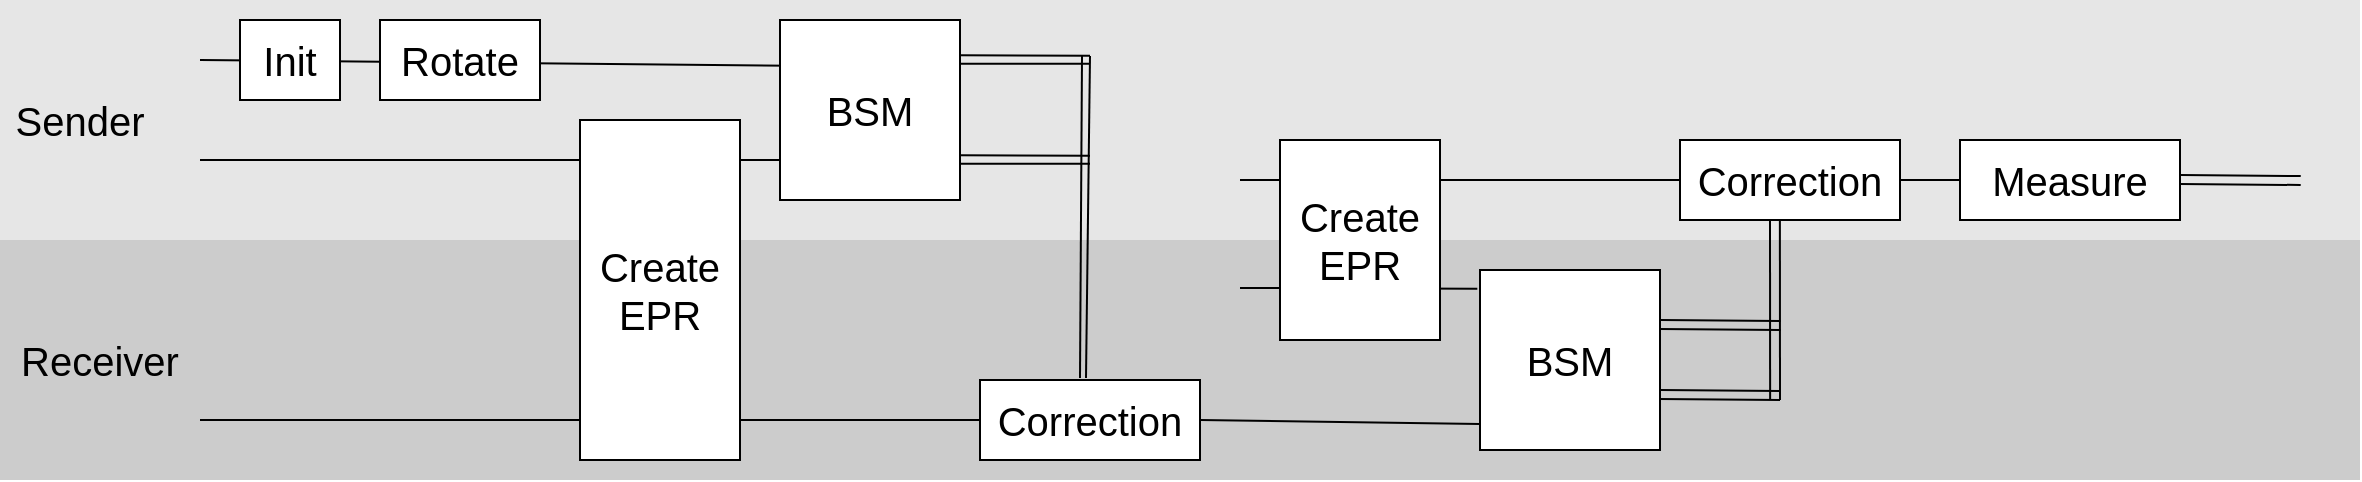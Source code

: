 <mxfile version="22.1.3" type="embed">
    <diagram id="vJYV673TWn68nu8cjQHZ" name="Page-1">
        <mxGraphModel dx="2016" dy="1011" grid="1" gridSize="10" guides="1" tooltips="1" connect="1" arrows="1" fold="1" page="1" pageScale="1" pageWidth="850" pageHeight="1100" math="0" shadow="0">
            <root>
                <mxCell id="0"/>
                <mxCell id="1" parent="0"/>
                <mxCell id="65" value="" style="rounded=0;whiteSpace=wrap;html=1;fontSize=18;dashed=1;fillColor=#CCCCCC;strokeColor=none;" vertex="1" parent="1">
                    <mxGeometry x="110" y="270" width="1180" height="120" as="geometry"/>
                </mxCell>
                <mxCell id="64" value="" style="rounded=0;whiteSpace=wrap;html=1;fontSize=18;dashed=1;fillColor=#E6E6E6;strokeColor=none;" vertex="1" parent="1">
                    <mxGeometry x="110" y="150" width="1180" height="120" as="geometry"/>
                </mxCell>
                <mxCell id="58" value="" style="endArrow=none;html=1;fontSize=20;startArrow=none;" parent="1" edge="1">
                    <mxGeometry width="50" height="50" relative="1" as="geometry">
                        <mxPoint x="730" y="240" as="sourcePoint"/>
                        <mxPoint x="1090" y="240" as="targetPoint"/>
                    </mxGeometry>
                </mxCell>
                <mxCell id="19" value="" style="endArrow=none;html=1;fontSize=20;entryX=0;entryY=0.5;entryDx=0;entryDy=0;startArrow=none;" parent="1" edge="1">
                    <mxGeometry width="50" height="50" relative="1" as="geometry">
                        <mxPoint x="210" y="230" as="sourcePoint"/>
                        <mxPoint x="520" y="230" as="targetPoint"/>
                    </mxGeometry>
                </mxCell>
                <mxCell id="2" value="Sender" style="text;html=1;strokeColor=none;fillColor=none;align=center;verticalAlign=middle;whiteSpace=wrap;rounded=0;fontSize=20;" parent="1" vertex="1">
                    <mxGeometry x="120" y="195" width="60" height="30" as="geometry"/>
                </mxCell>
                <mxCell id="3" value="Receiver" style="text;html=1;strokeColor=none;fillColor=none;align=center;verticalAlign=middle;whiteSpace=wrap;rounded=0;fontSize=20;" parent="1" vertex="1">
                    <mxGeometry x="130" y="315" width="60" height="30" as="geometry"/>
                </mxCell>
                <mxCell id="4" value="" style="endArrow=none;html=1;fontSize=20;startArrow=none;" parent="1" edge="1">
                    <mxGeometry width="50" height="50" relative="1" as="geometry">
                        <mxPoint x="210" y="180" as="sourcePoint"/>
                        <mxPoint x="520" y="183" as="targetPoint"/>
                    </mxGeometry>
                </mxCell>
                <mxCell id="5" value="" style="endArrow=none;html=1;fontSize=20;entryX=0;entryY=0.5;entryDx=0;entryDy=0;" parent="1" target="24" edge="1">
                    <mxGeometry width="50" height="50" relative="1" as="geometry">
                        <mxPoint x="210" y="360" as="sourcePoint"/>
                        <mxPoint x="510" y="360" as="targetPoint"/>
                    </mxGeometry>
                </mxCell>
                <mxCell id="6" value="Create&lt;br&gt;EPR" style="rounded=0;whiteSpace=wrap;html=1;fontSize=20;" parent="1" vertex="1">
                    <mxGeometry x="400" y="210" width="80" height="170" as="geometry"/>
                </mxCell>
                <mxCell id="9" value="BSM" style="rounded=0;whiteSpace=wrap;html=1;fontSize=20;fillColor=default;" parent="1" vertex="1">
                    <mxGeometry x="500" y="160" width="90" height="90" as="geometry"/>
                </mxCell>
                <mxCell id="10" value="" style="endArrow=none;html=1;fontSize=20;exitX=1;exitY=0.5;exitDx=0;exitDy=0;" parent="1" edge="1">
                    <mxGeometry width="50" height="50" relative="1" as="geometry">
                        <mxPoint x="590" y="181.88" as="sourcePoint"/>
                        <mxPoint x="655" y="181.88" as="targetPoint"/>
                    </mxGeometry>
                </mxCell>
                <mxCell id="11" value="" style="endArrow=none;html=1;fontSize=20;exitX=1;exitY=0.5;exitDx=0;exitDy=0;" parent="1" edge="1">
                    <mxGeometry width="50" height="50" relative="1" as="geometry">
                        <mxPoint x="590" y="177.64" as="sourcePoint"/>
                        <mxPoint x="655" y="177.88" as="targetPoint"/>
                    </mxGeometry>
                </mxCell>
                <mxCell id="15" value="Init" style="rounded=0;whiteSpace=wrap;html=1;fontSize=20;fillColor=default;" parent="1" vertex="1">
                    <mxGeometry x="230" y="160" width="50" height="40" as="geometry"/>
                </mxCell>
                <mxCell id="17" value="Rotate" style="rounded=0;whiteSpace=wrap;html=1;fontSize=20;fillColor=default;" parent="1" vertex="1">
                    <mxGeometry x="300" y="160" width="80" height="40" as="geometry"/>
                </mxCell>
                <mxCell id="21" value="" style="endArrow=none;html=1;fontSize=20;exitX=1;exitY=0.5;exitDx=0;exitDy=0;" parent="1" edge="1">
                    <mxGeometry width="50" height="50" relative="1" as="geometry">
                        <mxPoint x="590" y="231.88" as="sourcePoint"/>
                        <mxPoint x="655" y="231.88" as="targetPoint"/>
                    </mxGeometry>
                </mxCell>
                <mxCell id="22" value="" style="endArrow=none;html=1;fontSize=20;exitX=1;exitY=0.5;exitDx=0;exitDy=0;" parent="1" edge="1">
                    <mxGeometry width="50" height="50" relative="1" as="geometry">
                        <mxPoint x="590" y="227.64" as="sourcePoint"/>
                        <mxPoint x="655" y="227.88" as="targetPoint"/>
                    </mxGeometry>
                </mxCell>
                <mxCell id="24" value="Correction" style="rounded=0;whiteSpace=wrap;html=1;fontSize=20;fillColor=default;" parent="1" vertex="1">
                    <mxGeometry x="600" y="340" width="110" height="40" as="geometry"/>
                </mxCell>
                <mxCell id="25" value="" style="endArrow=none;html=1;" parent="1" edge="1">
                    <mxGeometry width="50" height="50" relative="1" as="geometry">
                        <mxPoint x="653" y="339" as="sourcePoint"/>
                        <mxPoint x="655" y="178" as="targetPoint"/>
                    </mxGeometry>
                </mxCell>
                <mxCell id="26" value="" style="endArrow=none;html=1;" parent="1" edge="1">
                    <mxGeometry width="50" height="50" relative="1" as="geometry">
                        <mxPoint x="650" y="339" as="sourcePoint"/>
                        <mxPoint x="651" y="178" as="targetPoint"/>
                    </mxGeometry>
                </mxCell>
                <mxCell id="27" value="" style="endArrow=none;html=1;fontSize=20;exitX=1;exitY=0.5;exitDx=0;exitDy=0;entryX=0;entryY=0.856;entryDx=0;entryDy=0;entryPerimeter=0;" parent="1" source="24" target="37" edge="1">
                    <mxGeometry width="50" height="50" relative="1" as="geometry">
                        <mxPoint x="710" y="370" as="sourcePoint"/>
                        <mxPoint x="770" y="360" as="targetPoint"/>
                    </mxGeometry>
                </mxCell>
                <mxCell id="31" value="" style="endArrow=none;html=1;fontSize=20;startArrow=none;" parent="1" source="57" edge="1">
                    <mxGeometry width="50" height="50" relative="1" as="geometry">
                        <mxPoint x="730" y="240" as="sourcePoint"/>
                        <mxPoint x="1040" y="240" as="targetPoint"/>
                    </mxGeometry>
                </mxCell>
                <mxCell id="35" value="" style="endArrow=none;html=1;fontSize=20;entryX=-0.015;entryY=0.104;entryDx=0;entryDy=0;entryPerimeter=0;" parent="1" target="37" edge="1">
                    <mxGeometry width="50" height="50" relative="1" as="geometry">
                        <mxPoint x="730" y="294" as="sourcePoint"/>
                        <mxPoint x="950" y="294" as="targetPoint"/>
                    </mxGeometry>
                </mxCell>
                <mxCell id="36" value="Create&lt;br&gt;EPR" style="rounded=0;whiteSpace=wrap;html=1;fontSize=20;" parent="1" vertex="1">
                    <mxGeometry x="750" y="220" width="80" height="100" as="geometry"/>
                </mxCell>
                <mxCell id="37" value="BSM" style="rounded=0;whiteSpace=wrap;html=1;fontSize=20;fillColor=default;" parent="1" vertex="1">
                    <mxGeometry x="850" y="285" width="90" height="90" as="geometry"/>
                </mxCell>
                <mxCell id="53" value="" style="endArrow=none;html=1;exitX=1;exitY=0.25;exitDx=0;exitDy=0;" parent="1" edge="1">
                    <mxGeometry width="50" height="50" relative="1" as="geometry">
                        <mxPoint x="940" y="345" as="sourcePoint"/>
                        <mxPoint x="1000" y="345.5" as="targetPoint"/>
                    </mxGeometry>
                </mxCell>
                <mxCell id="54" value="" style="endArrow=none;html=1;exitX=0.996;exitY=0.716;exitDx=0;exitDy=0;exitPerimeter=0;" parent="1" source="37" edge="1">
                    <mxGeometry width="50" height="50" relative="1" as="geometry">
                        <mxPoint x="941.17" y="349.86" as="sourcePoint"/>
                        <mxPoint x="1000" y="350" as="targetPoint"/>
                    </mxGeometry>
                </mxCell>
                <mxCell id="55" value="" style="endArrow=none;html=1;exitX=1;exitY=0.25;exitDx=0;exitDy=0;" parent="1" edge="1">
                    <mxGeometry width="50" height="50" relative="1" as="geometry">
                        <mxPoint x="940.36" y="310" as="sourcePoint"/>
                        <mxPoint x="1000.36" y="310.5" as="targetPoint"/>
                    </mxGeometry>
                </mxCell>
                <mxCell id="56" value="" style="endArrow=none;html=1;exitX=0.996;exitY=0.716;exitDx=0;exitDy=0;exitPerimeter=0;" parent="1" edge="1">
                    <mxGeometry width="50" height="50" relative="1" as="geometry">
                        <mxPoint x="940.0" y="314.44" as="sourcePoint"/>
                        <mxPoint x="1000.36" y="315" as="targetPoint"/>
                    </mxGeometry>
                </mxCell>
                <mxCell id="57" value="Correction" style="rounded=0;whiteSpace=wrap;html=1;fontSize=20;fillColor=default;" parent="1" vertex="1">
                    <mxGeometry x="950" y="220" width="110" height="40" as="geometry"/>
                </mxCell>
                <mxCell id="59" value="" style="endArrow=none;html=1;exitX=0.454;exitY=0.999;exitDx=0;exitDy=0;exitPerimeter=0;" parent="1" source="57" edge="1">
                    <mxGeometry width="50" height="50" relative="1" as="geometry">
                        <mxPoint x="970" y="260" as="sourcePoint"/>
                        <mxPoint x="1000" y="350" as="targetPoint"/>
                    </mxGeometry>
                </mxCell>
                <mxCell id="60" value="" style="endArrow=none;html=1;exitX=0.454;exitY=0.999;exitDx=0;exitDy=0;exitPerimeter=0;" parent="1" edge="1">
                    <mxGeometry width="50" height="50" relative="1" as="geometry">
                        <mxPoint x="995.0" y="260.0" as="sourcePoint"/>
                        <mxPoint x="995.06" y="350.04" as="targetPoint"/>
                    </mxGeometry>
                </mxCell>
                <mxCell id="61" value="Measure" style="rounded=0;whiteSpace=wrap;html=1;fontSize=20;fillColor=default;" parent="1" vertex="1">
                    <mxGeometry x="1090" y="220" width="110" height="40" as="geometry"/>
                </mxCell>
                <mxCell id="62" value="" style="endArrow=none;html=1;exitX=1;exitY=0.25;exitDx=0;exitDy=0;" parent="1" edge="1">
                    <mxGeometry width="50" height="50" relative="1" as="geometry">
                        <mxPoint x="1200.36" y="237.5" as="sourcePoint"/>
                        <mxPoint x="1260.36" y="238" as="targetPoint"/>
                    </mxGeometry>
                </mxCell>
                <mxCell id="63" value="" style="endArrow=none;html=1;exitX=0.996;exitY=0.716;exitDx=0;exitDy=0;exitPerimeter=0;" parent="1" edge="1">
                    <mxGeometry width="50" height="50" relative="1" as="geometry">
                        <mxPoint x="1200" y="241.94" as="sourcePoint"/>
                        <mxPoint x="1260.36" y="242.5" as="targetPoint"/>
                    </mxGeometry>
                </mxCell>
            </root>
        </mxGraphModel>
    </diagram>
</mxfile>